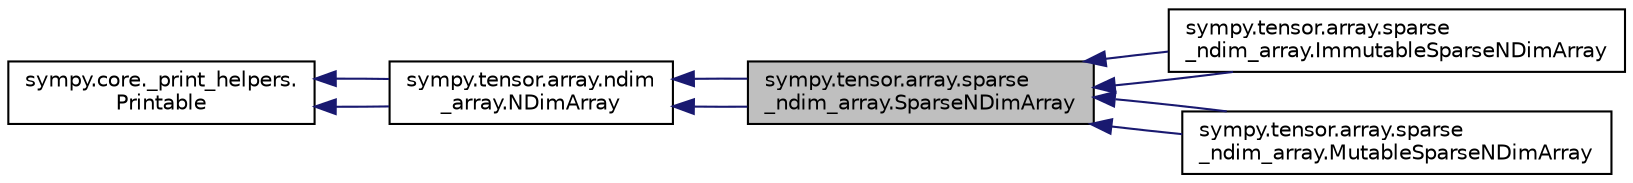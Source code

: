 digraph "sympy.tensor.array.sparse_ndim_array.SparseNDimArray"
{
 // LATEX_PDF_SIZE
  edge [fontname="Helvetica",fontsize="10",labelfontname="Helvetica",labelfontsize="10"];
  node [fontname="Helvetica",fontsize="10",shape=record];
  rankdir="LR";
  Node1 [label="sympy.tensor.array.sparse\l_ndim_array.SparseNDimArray",height=0.2,width=0.4,color="black", fillcolor="grey75", style="filled", fontcolor="black",tooltip=" "];
  Node2 -> Node1 [dir="back",color="midnightblue",fontsize="10",style="solid",fontname="Helvetica"];
  Node2 [label="sympy.tensor.array.ndim\l_array.NDimArray",height=0.2,width=0.4,color="black", fillcolor="white", style="filled",URL="$classsympy_1_1tensor_1_1array_1_1ndim__array_1_1NDimArray.html",tooltip=" "];
  Node3 -> Node2 [dir="back",color="midnightblue",fontsize="10",style="solid",fontname="Helvetica"];
  Node3 [label="sympy.core._print_helpers.\lPrintable",height=0.2,width=0.4,color="black", fillcolor="white", style="filled",URL="$classsympy_1_1core_1_1__print__helpers_1_1Printable.html",tooltip=" "];
  Node3 -> Node2 [dir="back",color="midnightblue",fontsize="10",style="solid",fontname="Helvetica"];
  Node2 -> Node1 [dir="back",color="midnightblue",fontsize="10",style="solid",fontname="Helvetica"];
  Node1 -> Node4 [dir="back",color="midnightblue",fontsize="10",style="solid",fontname="Helvetica"];
  Node4 [label="sympy.tensor.array.sparse\l_ndim_array.ImmutableSparseNDimArray",height=0.2,width=0.4,color="black", fillcolor="white", style="filled",URL="$classsympy_1_1tensor_1_1array_1_1sparse__ndim__array_1_1ImmutableSparseNDimArray.html",tooltip=" "];
  Node1 -> Node4 [dir="back",color="midnightblue",fontsize="10",style="solid",fontname="Helvetica"];
  Node1 -> Node5 [dir="back",color="midnightblue",fontsize="10",style="solid",fontname="Helvetica"];
  Node5 [label="sympy.tensor.array.sparse\l_ndim_array.MutableSparseNDimArray",height=0.2,width=0.4,color="black", fillcolor="white", style="filled",URL="$classsympy_1_1tensor_1_1array_1_1sparse__ndim__array_1_1MutableSparseNDimArray.html",tooltip=" "];
  Node1 -> Node5 [dir="back",color="midnightblue",fontsize="10",style="solid",fontname="Helvetica"];
}
